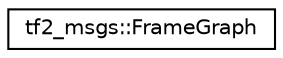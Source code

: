 digraph "Graphical Class Hierarchy"
{
  edge [fontname="Helvetica",fontsize="10",labelfontname="Helvetica",labelfontsize="10"];
  node [fontname="Helvetica",fontsize="10",shape=record];
  rankdir="LR";
  Node1 [label="tf2_msgs::FrameGraph",height=0.2,width=0.4,color="black", fillcolor="white", style="filled",URL="$classtf2__msgs_1_1_frame_graph.html"];
}

